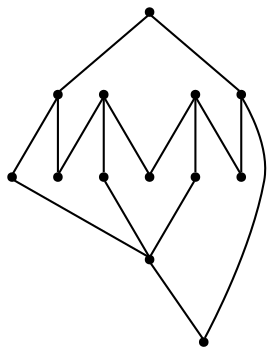 graph {
  node [shape=point,comment="{\"directed\":false,\"doi\":\"10.1007/978-3-030-04414-5_10\",\"figure\":\"8 (4)\"}"]

  v0 [pos="1544.0334830699917,834.2834281895925"]
  v1 [pos="1526.1817024796915,996.5364441357048"]
  v2 [pos="1474.7817855092867,890.3926674917741"]
  v3 [pos="1405.182195715356,945.7664203746351"]
  v4 [pos="1365.48629931801,862.3395342017304"]
  v5 [pos="1234.373722397209,745.974632873894"]
  v6 [pos="1445.3947798007066,1066.0632951155085"]
  v7 [pos="1362.1107717529344,1002.6040401775483"]
  v8 [pos="1334.508374987046,920.8981534373943"]
  v9 [pos="1334.508374987046,831.1517052055658"]
  v10 [pos="1334.508374987046,862.3395024079114"]
  v11 [pos="1196.236473500265,1003.2384699425736"]
  v12 [pos="1265.3015390550268,862.3395342017304"]

  v0 -- v1 [id="-1",pos="1544.0334830699917,834.2834281895925 1526.1817024796915,996.5364441357048 1526.1817024796915,996.5364441357048 1526.1817024796915,996.5364441357048"]
  v0 -- v2 [id="-2",pos="1544.0334830699917,834.2834281895925 1474.7817855092867,890.3926674917741 1474.7817855092867,890.3926674917741 1474.7817855092867,890.3926674917741"]
  v1 -- v3 [id="-7",pos="1526.1817024796915,996.5364441357048 1405.182195715356,945.7664203746351 1405.182195715356,945.7664203746351 1405.182195715356,945.7664203746351"]
  v1 -- v4 [id="-8",pos="1526.1817024796915,996.5364441357048 1365.48629931801,862.3395342017304 1365.48629931801,862.3395342017304 1365.48629931801,862.3395342017304"]
  v11 -- v5 [id="-10",pos="1196.236473500265,1003.2384699425736 1234.373722397209,745.974632873894 1234.373722397209,745.974632873894 1234.373722397209,745.974632873894"]
  v11 -- v12 [id="-11",pos="1196.236473500265,1003.2384699425736 1265.3015390550268,862.3395342017304 1265.3015390550268,862.3395342017304 1265.3015390550268,862.3395342017304"]
  v11 -- v7 [id="-12",pos="1196.236473500265,1003.2384699425736 1362.1107717529344,1002.6040401775483 1362.1107717529344,1002.6040401775483 1362.1107717529344,1002.6040401775483"]
  v2 -- v5 [id="-21",pos="1474.7817855092867,890.3926674917741 1234.373722397209,745.974632873894 1234.373722397209,745.974632873894 1234.373722397209,745.974632873894"]
  v2 -- v9 [id="-30",pos="1474.7817855092867,890.3926674917741 1404.1987372472404,862.3583879365101 1404.1987372472404,862.3583879365101 1404.1987372472404,862.3583879365101 1404.1987372472404,861.5166147796376 1404.1987372472404,861.5166147796376 1404.1987372472404,861.5166147796376 1402.2025696388678,861.5166147796376 1402.2025696388678,861.5166147796376 1402.2025696388678,861.5166147796376 1334.508374987046,831.1517052055658 1334.508374987046,831.1517052055658 1334.508374987046,831.1517052055658"]
  v12 -- v10 [id="-33",pos="1265.3015390550268,862.3395342017304 1334.508374987046,862.3395024079114 1334.508374987046,862.3395024079114 1334.508374987046,862.3395024079114"]
  v6 -- v7 [id="-38",pos="1445.3947798007066,1066.0632951155085 1362.1107717529344,1002.6040401775483 1362.1107717529344,1002.6040401775483 1362.1107717529344,1002.6040401775483"]
  v6 -- v8 [id="-39",pos="1445.3947798007066,1066.0632951155085 1334.508374987046,920.8981534373943 1334.508374987046,920.8981534373943 1334.508374987046,920.8981534373943"]
  v6 -- v3 [id="-40",pos="1445.3947798007066,1066.0632951155085 1405.182195715356,945.7664203746351 1405.182195715356,945.7664203746351 1405.182195715356,945.7664203746351"]
  v8 -- v10 [id="-53",pos="1334.508374987046,920.8981534373943 1334.508374987046,862.3395024079114 1334.508374987046,862.3395024079114 1334.508374987046,862.3395024079114"]
  v10 -- v9 [id="-56",pos="1334.508374987046,862.3395024079114 1334.508374987046,831.1517052055658 1334.508374987046,831.1517052055658 1334.508374987046,831.1517052055658"]
  v4 -- v10 [id="-59",pos="1365.48629931801,862.3395342017304 1334.508374987046,862.3395024079114 1334.508374987046,862.3395024079114 1334.508374987046,862.3395024079114"]
}
